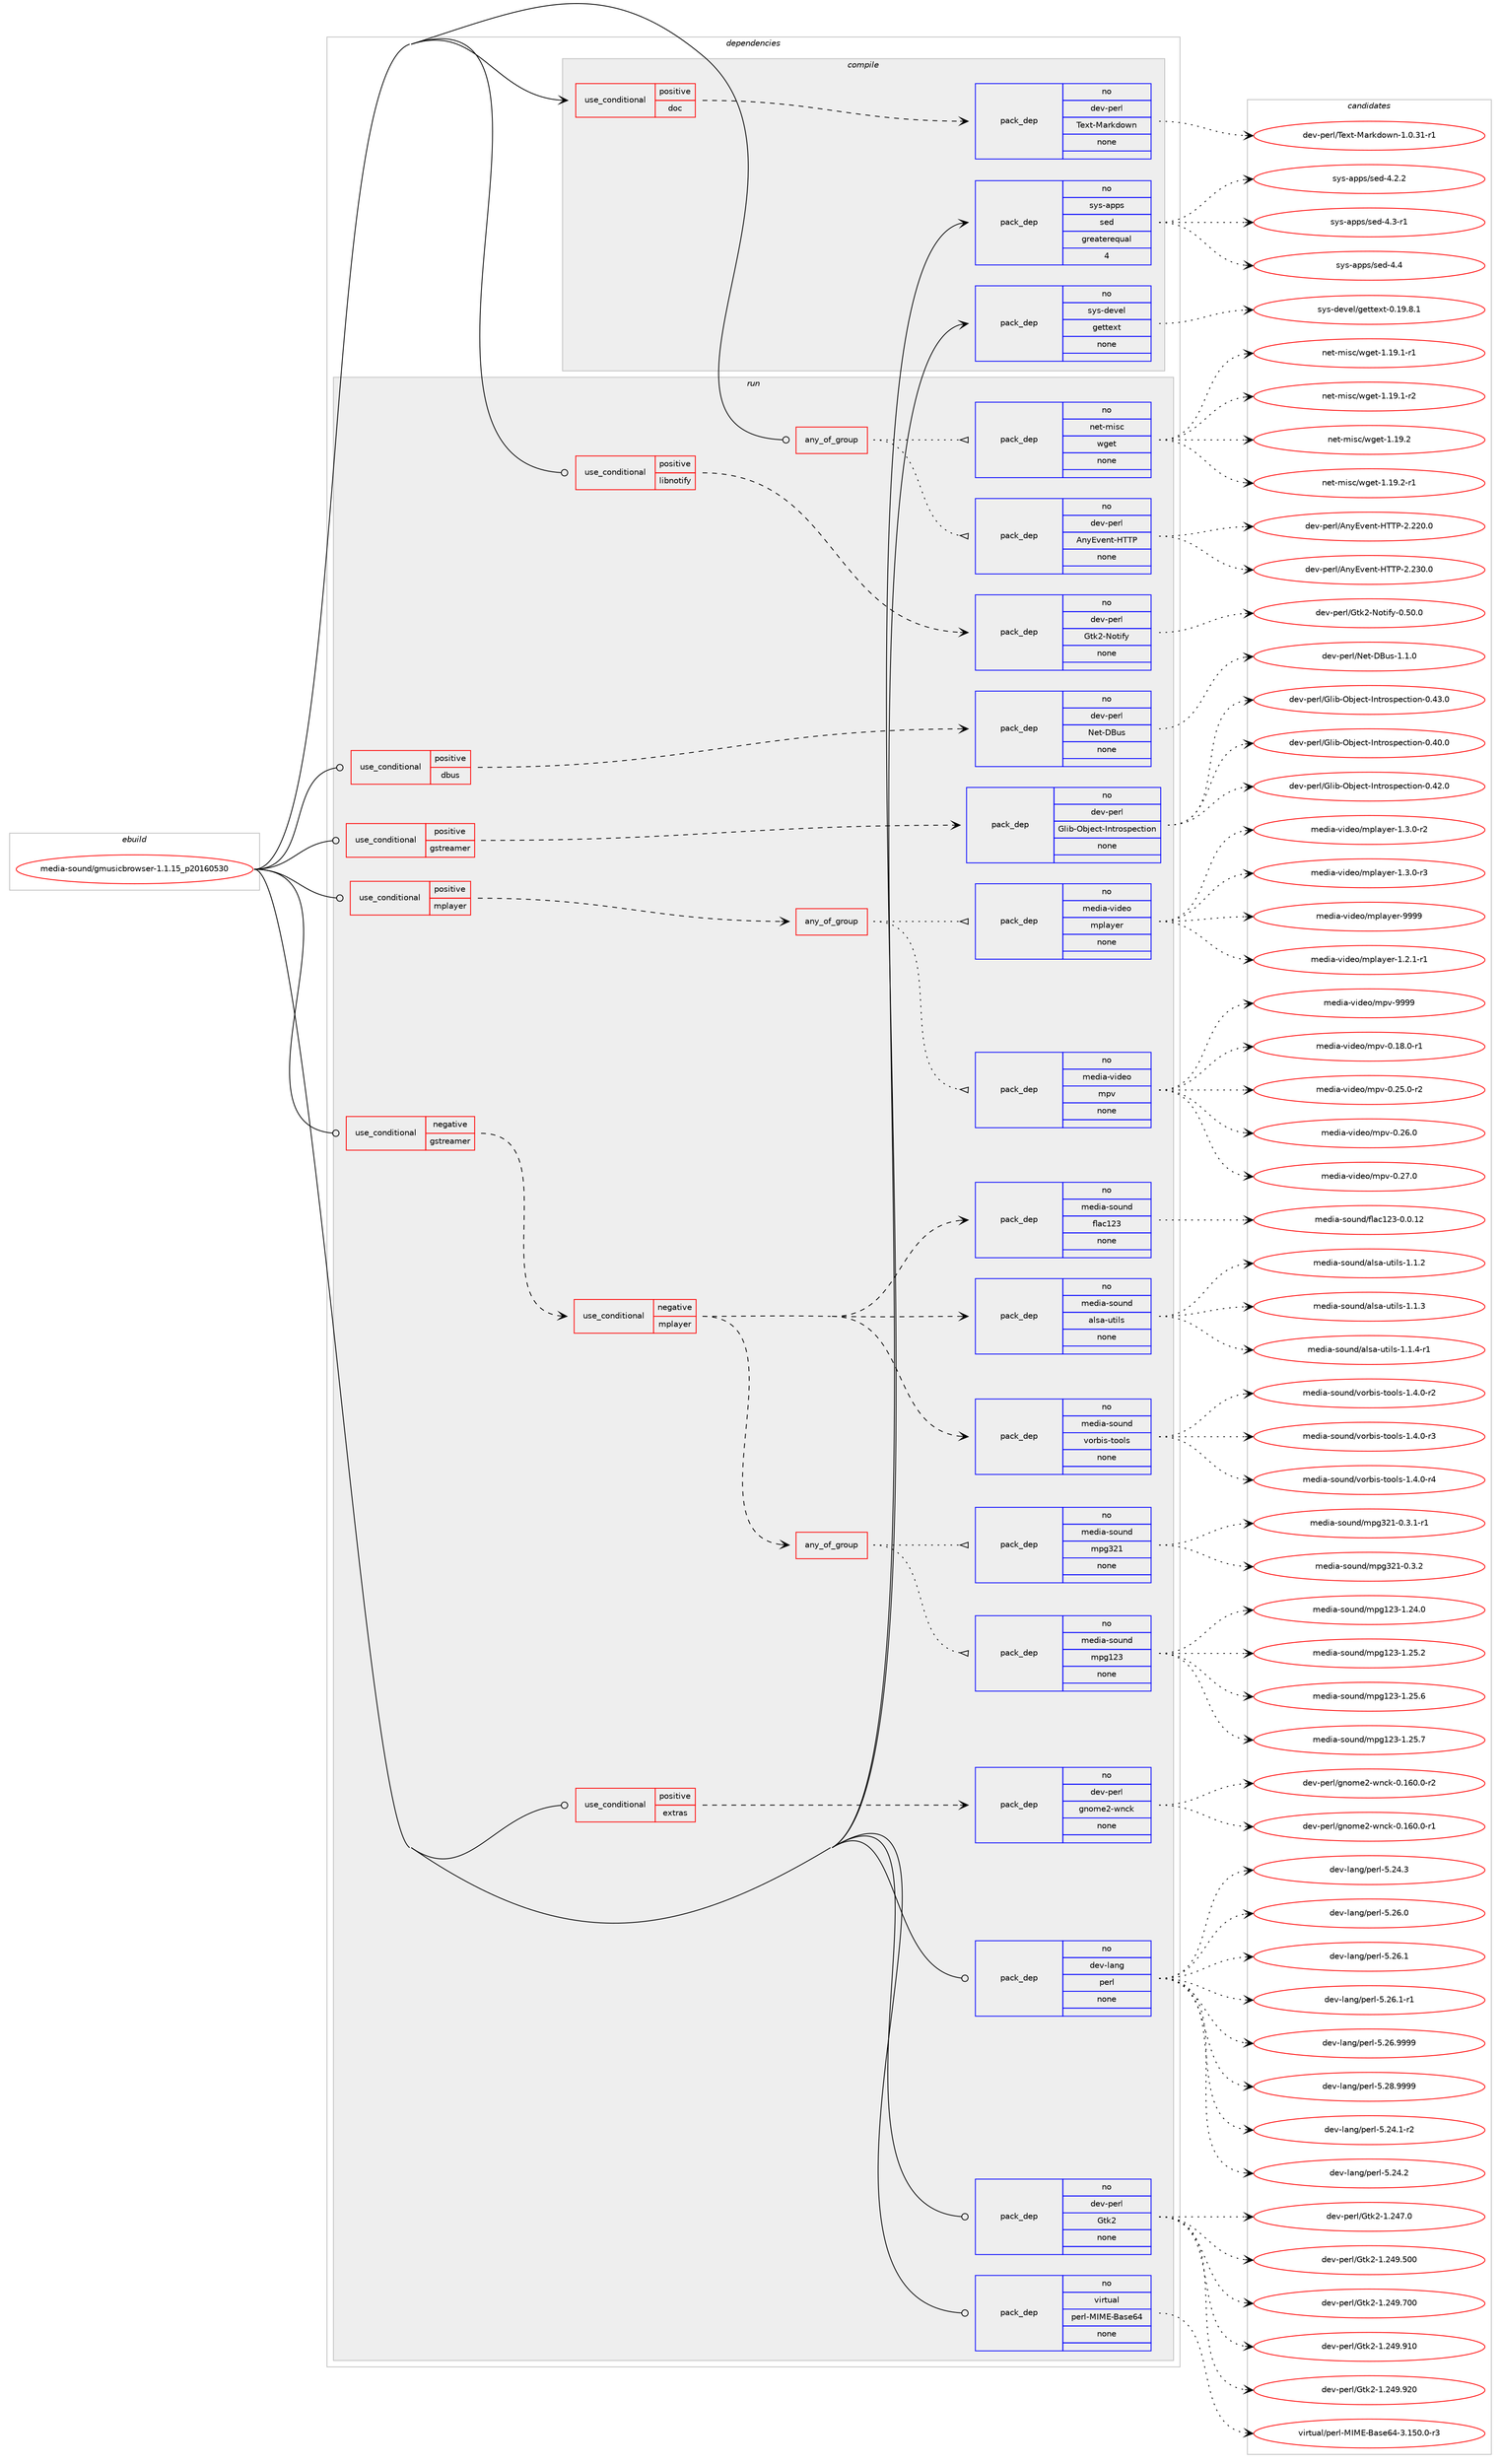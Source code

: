 digraph prolog {

# *************
# Graph options
# *************

newrank=true;
concentrate=true;
compound=true;
graph [rankdir=LR,fontname=Helvetica,fontsize=10,ranksep=1.5];#, ranksep=2.5, nodesep=0.2];
edge  [arrowhead=vee];
node  [fontname=Helvetica,fontsize=10];

# **********
# The ebuild
# **********

subgraph cluster_leftcol {
color=gray;
rank=same;
label=<<i>ebuild</i>>;
id [label="media-sound/gmusicbrowser-1.1.15_p20160530", color=red, width=4, href="../media-sound/gmusicbrowser-1.1.15_p20160530.svg"];
}

# ****************
# The dependencies
# ****************

subgraph cluster_midcol {
color=gray;
label=<<i>dependencies</i>>;
subgraph cluster_compile {
fillcolor="#eeeeee";
style=filled;
label=<<i>compile</i>>;
subgraph cond93394 {
dependency380877 [label=<<TABLE BORDER="0" CELLBORDER="1" CELLSPACING="0" CELLPADDING="4"><TR><TD ROWSPAN="3" CELLPADDING="10">use_conditional</TD></TR><TR><TD>positive</TD></TR><TR><TD>doc</TD></TR></TABLE>>, shape=none, color=red];
subgraph pack281358 {
dependency380878 [label=<<TABLE BORDER="0" CELLBORDER="1" CELLSPACING="0" CELLPADDING="4" WIDTH="220"><TR><TD ROWSPAN="6" CELLPADDING="30">pack_dep</TD></TR><TR><TD WIDTH="110">no</TD></TR><TR><TD>dev-perl</TD></TR><TR><TD>Text-Markdown</TD></TR><TR><TD>none</TD></TR><TR><TD></TD></TR></TABLE>>, shape=none, color=blue];
}
dependency380877:e -> dependency380878:w [weight=20,style="dashed",arrowhead="vee"];
}
id:e -> dependency380877:w [weight=20,style="solid",arrowhead="vee"];
subgraph pack281359 {
dependency380879 [label=<<TABLE BORDER="0" CELLBORDER="1" CELLSPACING="0" CELLPADDING="4" WIDTH="220"><TR><TD ROWSPAN="6" CELLPADDING="30">pack_dep</TD></TR><TR><TD WIDTH="110">no</TD></TR><TR><TD>sys-apps</TD></TR><TR><TD>sed</TD></TR><TR><TD>greaterequal</TD></TR><TR><TD>4</TD></TR></TABLE>>, shape=none, color=blue];
}
id:e -> dependency380879:w [weight=20,style="solid",arrowhead="vee"];
subgraph pack281360 {
dependency380880 [label=<<TABLE BORDER="0" CELLBORDER="1" CELLSPACING="0" CELLPADDING="4" WIDTH="220"><TR><TD ROWSPAN="6" CELLPADDING="30">pack_dep</TD></TR><TR><TD WIDTH="110">no</TD></TR><TR><TD>sys-devel</TD></TR><TR><TD>gettext</TD></TR><TR><TD>none</TD></TR><TR><TD></TD></TR></TABLE>>, shape=none, color=blue];
}
id:e -> dependency380880:w [weight=20,style="solid",arrowhead="vee"];
}
subgraph cluster_compileandrun {
fillcolor="#eeeeee";
style=filled;
label=<<i>compile and run</i>>;
}
subgraph cluster_run {
fillcolor="#eeeeee";
style=filled;
label=<<i>run</i>>;
subgraph any5964 {
dependency380881 [label=<<TABLE BORDER="0" CELLBORDER="1" CELLSPACING="0" CELLPADDING="4"><TR><TD CELLPADDING="10">any_of_group</TD></TR></TABLE>>, shape=none, color=red];subgraph pack281361 {
dependency380882 [label=<<TABLE BORDER="0" CELLBORDER="1" CELLSPACING="0" CELLPADDING="4" WIDTH="220"><TR><TD ROWSPAN="6" CELLPADDING="30">pack_dep</TD></TR><TR><TD WIDTH="110">no</TD></TR><TR><TD>net-misc</TD></TR><TR><TD>wget</TD></TR><TR><TD>none</TD></TR><TR><TD></TD></TR></TABLE>>, shape=none, color=blue];
}
dependency380881:e -> dependency380882:w [weight=20,style="dotted",arrowhead="oinv"];
subgraph pack281362 {
dependency380883 [label=<<TABLE BORDER="0" CELLBORDER="1" CELLSPACING="0" CELLPADDING="4" WIDTH="220"><TR><TD ROWSPAN="6" CELLPADDING="30">pack_dep</TD></TR><TR><TD WIDTH="110">no</TD></TR><TR><TD>dev-perl</TD></TR><TR><TD>AnyEvent-HTTP</TD></TR><TR><TD>none</TD></TR><TR><TD></TD></TR></TABLE>>, shape=none, color=blue];
}
dependency380881:e -> dependency380883:w [weight=20,style="dotted",arrowhead="oinv"];
}
id:e -> dependency380881:w [weight=20,style="solid",arrowhead="odot"];
subgraph cond93395 {
dependency380884 [label=<<TABLE BORDER="0" CELLBORDER="1" CELLSPACING="0" CELLPADDING="4"><TR><TD ROWSPAN="3" CELLPADDING="10">use_conditional</TD></TR><TR><TD>negative</TD></TR><TR><TD>gstreamer</TD></TR></TABLE>>, shape=none, color=red];
subgraph cond93396 {
dependency380885 [label=<<TABLE BORDER="0" CELLBORDER="1" CELLSPACING="0" CELLPADDING="4"><TR><TD ROWSPAN="3" CELLPADDING="10">use_conditional</TD></TR><TR><TD>negative</TD></TR><TR><TD>mplayer</TD></TR></TABLE>>, shape=none, color=red];
subgraph pack281363 {
dependency380886 [label=<<TABLE BORDER="0" CELLBORDER="1" CELLSPACING="0" CELLPADDING="4" WIDTH="220"><TR><TD ROWSPAN="6" CELLPADDING="30">pack_dep</TD></TR><TR><TD WIDTH="110">no</TD></TR><TR><TD>media-sound</TD></TR><TR><TD>alsa-utils</TD></TR><TR><TD>none</TD></TR><TR><TD></TD></TR></TABLE>>, shape=none, color=blue];
}
dependency380885:e -> dependency380886:w [weight=20,style="dashed",arrowhead="vee"];
subgraph pack281364 {
dependency380887 [label=<<TABLE BORDER="0" CELLBORDER="1" CELLSPACING="0" CELLPADDING="4" WIDTH="220"><TR><TD ROWSPAN="6" CELLPADDING="30">pack_dep</TD></TR><TR><TD WIDTH="110">no</TD></TR><TR><TD>media-sound</TD></TR><TR><TD>flac123</TD></TR><TR><TD>none</TD></TR><TR><TD></TD></TR></TABLE>>, shape=none, color=blue];
}
dependency380885:e -> dependency380887:w [weight=20,style="dashed",arrowhead="vee"];
subgraph any5965 {
dependency380888 [label=<<TABLE BORDER="0" CELLBORDER="1" CELLSPACING="0" CELLPADDING="4"><TR><TD CELLPADDING="10">any_of_group</TD></TR></TABLE>>, shape=none, color=red];subgraph pack281365 {
dependency380889 [label=<<TABLE BORDER="0" CELLBORDER="1" CELLSPACING="0" CELLPADDING="4" WIDTH="220"><TR><TD ROWSPAN="6" CELLPADDING="30">pack_dep</TD></TR><TR><TD WIDTH="110">no</TD></TR><TR><TD>media-sound</TD></TR><TR><TD>mpg123</TD></TR><TR><TD>none</TD></TR><TR><TD></TD></TR></TABLE>>, shape=none, color=blue];
}
dependency380888:e -> dependency380889:w [weight=20,style="dotted",arrowhead="oinv"];
subgraph pack281366 {
dependency380890 [label=<<TABLE BORDER="0" CELLBORDER="1" CELLSPACING="0" CELLPADDING="4" WIDTH="220"><TR><TD ROWSPAN="6" CELLPADDING="30">pack_dep</TD></TR><TR><TD WIDTH="110">no</TD></TR><TR><TD>media-sound</TD></TR><TR><TD>mpg321</TD></TR><TR><TD>none</TD></TR><TR><TD></TD></TR></TABLE>>, shape=none, color=blue];
}
dependency380888:e -> dependency380890:w [weight=20,style="dotted",arrowhead="oinv"];
}
dependency380885:e -> dependency380888:w [weight=20,style="dashed",arrowhead="vee"];
subgraph pack281367 {
dependency380891 [label=<<TABLE BORDER="0" CELLBORDER="1" CELLSPACING="0" CELLPADDING="4" WIDTH="220"><TR><TD ROWSPAN="6" CELLPADDING="30">pack_dep</TD></TR><TR><TD WIDTH="110">no</TD></TR><TR><TD>media-sound</TD></TR><TR><TD>vorbis-tools</TD></TR><TR><TD>none</TD></TR><TR><TD></TD></TR></TABLE>>, shape=none, color=blue];
}
dependency380885:e -> dependency380891:w [weight=20,style="dashed",arrowhead="vee"];
}
dependency380884:e -> dependency380885:w [weight=20,style="dashed",arrowhead="vee"];
}
id:e -> dependency380884:w [weight=20,style="solid",arrowhead="odot"];
subgraph cond93397 {
dependency380892 [label=<<TABLE BORDER="0" CELLBORDER="1" CELLSPACING="0" CELLPADDING="4"><TR><TD ROWSPAN="3" CELLPADDING="10">use_conditional</TD></TR><TR><TD>positive</TD></TR><TR><TD>dbus</TD></TR></TABLE>>, shape=none, color=red];
subgraph pack281368 {
dependency380893 [label=<<TABLE BORDER="0" CELLBORDER="1" CELLSPACING="0" CELLPADDING="4" WIDTH="220"><TR><TD ROWSPAN="6" CELLPADDING="30">pack_dep</TD></TR><TR><TD WIDTH="110">no</TD></TR><TR><TD>dev-perl</TD></TR><TR><TD>Net-DBus</TD></TR><TR><TD>none</TD></TR><TR><TD></TD></TR></TABLE>>, shape=none, color=blue];
}
dependency380892:e -> dependency380893:w [weight=20,style="dashed",arrowhead="vee"];
}
id:e -> dependency380892:w [weight=20,style="solid",arrowhead="odot"];
subgraph cond93398 {
dependency380894 [label=<<TABLE BORDER="0" CELLBORDER="1" CELLSPACING="0" CELLPADDING="4"><TR><TD ROWSPAN="3" CELLPADDING="10">use_conditional</TD></TR><TR><TD>positive</TD></TR><TR><TD>extras</TD></TR></TABLE>>, shape=none, color=red];
subgraph pack281369 {
dependency380895 [label=<<TABLE BORDER="0" CELLBORDER="1" CELLSPACING="0" CELLPADDING="4" WIDTH="220"><TR><TD ROWSPAN="6" CELLPADDING="30">pack_dep</TD></TR><TR><TD WIDTH="110">no</TD></TR><TR><TD>dev-perl</TD></TR><TR><TD>gnome2-wnck</TD></TR><TR><TD>none</TD></TR><TR><TD></TD></TR></TABLE>>, shape=none, color=blue];
}
dependency380894:e -> dependency380895:w [weight=20,style="dashed",arrowhead="vee"];
}
id:e -> dependency380894:w [weight=20,style="solid",arrowhead="odot"];
subgraph cond93399 {
dependency380896 [label=<<TABLE BORDER="0" CELLBORDER="1" CELLSPACING="0" CELLPADDING="4"><TR><TD ROWSPAN="3" CELLPADDING="10">use_conditional</TD></TR><TR><TD>positive</TD></TR><TR><TD>gstreamer</TD></TR></TABLE>>, shape=none, color=red];
subgraph pack281370 {
dependency380897 [label=<<TABLE BORDER="0" CELLBORDER="1" CELLSPACING="0" CELLPADDING="4" WIDTH="220"><TR><TD ROWSPAN="6" CELLPADDING="30">pack_dep</TD></TR><TR><TD WIDTH="110">no</TD></TR><TR><TD>dev-perl</TD></TR><TR><TD>Glib-Object-Introspection</TD></TR><TR><TD>none</TD></TR><TR><TD></TD></TR></TABLE>>, shape=none, color=blue];
}
dependency380896:e -> dependency380897:w [weight=20,style="dashed",arrowhead="vee"];
}
id:e -> dependency380896:w [weight=20,style="solid",arrowhead="odot"];
subgraph cond93400 {
dependency380898 [label=<<TABLE BORDER="0" CELLBORDER="1" CELLSPACING="0" CELLPADDING="4"><TR><TD ROWSPAN="3" CELLPADDING="10">use_conditional</TD></TR><TR><TD>positive</TD></TR><TR><TD>libnotify</TD></TR></TABLE>>, shape=none, color=red];
subgraph pack281371 {
dependency380899 [label=<<TABLE BORDER="0" CELLBORDER="1" CELLSPACING="0" CELLPADDING="4" WIDTH="220"><TR><TD ROWSPAN="6" CELLPADDING="30">pack_dep</TD></TR><TR><TD WIDTH="110">no</TD></TR><TR><TD>dev-perl</TD></TR><TR><TD>Gtk2-Notify</TD></TR><TR><TD>none</TD></TR><TR><TD></TD></TR></TABLE>>, shape=none, color=blue];
}
dependency380898:e -> dependency380899:w [weight=20,style="dashed",arrowhead="vee"];
}
id:e -> dependency380898:w [weight=20,style="solid",arrowhead="odot"];
subgraph cond93401 {
dependency380900 [label=<<TABLE BORDER="0" CELLBORDER="1" CELLSPACING="0" CELLPADDING="4"><TR><TD ROWSPAN="3" CELLPADDING="10">use_conditional</TD></TR><TR><TD>positive</TD></TR><TR><TD>mplayer</TD></TR></TABLE>>, shape=none, color=red];
subgraph any5966 {
dependency380901 [label=<<TABLE BORDER="0" CELLBORDER="1" CELLSPACING="0" CELLPADDING="4"><TR><TD CELLPADDING="10">any_of_group</TD></TR></TABLE>>, shape=none, color=red];subgraph pack281372 {
dependency380902 [label=<<TABLE BORDER="0" CELLBORDER="1" CELLSPACING="0" CELLPADDING="4" WIDTH="220"><TR><TD ROWSPAN="6" CELLPADDING="30">pack_dep</TD></TR><TR><TD WIDTH="110">no</TD></TR><TR><TD>media-video</TD></TR><TR><TD>mplayer</TD></TR><TR><TD>none</TD></TR><TR><TD></TD></TR></TABLE>>, shape=none, color=blue];
}
dependency380901:e -> dependency380902:w [weight=20,style="dotted",arrowhead="oinv"];
subgraph pack281373 {
dependency380903 [label=<<TABLE BORDER="0" CELLBORDER="1" CELLSPACING="0" CELLPADDING="4" WIDTH="220"><TR><TD ROWSPAN="6" CELLPADDING="30">pack_dep</TD></TR><TR><TD WIDTH="110">no</TD></TR><TR><TD>media-video</TD></TR><TR><TD>mpv</TD></TR><TR><TD>none</TD></TR><TR><TD></TD></TR></TABLE>>, shape=none, color=blue];
}
dependency380901:e -> dependency380903:w [weight=20,style="dotted",arrowhead="oinv"];
}
dependency380900:e -> dependency380901:w [weight=20,style="dashed",arrowhead="vee"];
}
id:e -> dependency380900:w [weight=20,style="solid",arrowhead="odot"];
subgraph pack281374 {
dependency380904 [label=<<TABLE BORDER="0" CELLBORDER="1" CELLSPACING="0" CELLPADDING="4" WIDTH="220"><TR><TD ROWSPAN="6" CELLPADDING="30">pack_dep</TD></TR><TR><TD WIDTH="110">no</TD></TR><TR><TD>dev-lang</TD></TR><TR><TD>perl</TD></TR><TR><TD>none</TD></TR><TR><TD></TD></TR></TABLE>>, shape=none, color=blue];
}
id:e -> dependency380904:w [weight=20,style="solid",arrowhead="odot"];
subgraph pack281375 {
dependency380905 [label=<<TABLE BORDER="0" CELLBORDER="1" CELLSPACING="0" CELLPADDING="4" WIDTH="220"><TR><TD ROWSPAN="6" CELLPADDING="30">pack_dep</TD></TR><TR><TD WIDTH="110">no</TD></TR><TR><TD>dev-perl</TD></TR><TR><TD>Gtk2</TD></TR><TR><TD>none</TD></TR><TR><TD></TD></TR></TABLE>>, shape=none, color=blue];
}
id:e -> dependency380905:w [weight=20,style="solid",arrowhead="odot"];
subgraph pack281376 {
dependency380906 [label=<<TABLE BORDER="0" CELLBORDER="1" CELLSPACING="0" CELLPADDING="4" WIDTH="220"><TR><TD ROWSPAN="6" CELLPADDING="30">pack_dep</TD></TR><TR><TD WIDTH="110">no</TD></TR><TR><TD>virtual</TD></TR><TR><TD>perl-MIME-Base64</TD></TR><TR><TD>none</TD></TR><TR><TD></TD></TR></TABLE>>, shape=none, color=blue];
}
id:e -> dependency380906:w [weight=20,style="solid",arrowhead="odot"];
}
}

# **************
# The candidates
# **************

subgraph cluster_choices {
rank=same;
color=gray;
label=<<i>candidates</i>>;

subgraph choice281358 {
color=black;
nodesep=1;
choice100101118451121011141084784101120116457797114107100111119110454946484651494511449 [label="dev-perl/Text-Markdown-1.0.31-r1", color=red, width=4,href="../dev-perl/Text-Markdown-1.0.31-r1.svg"];
dependency380878:e -> choice100101118451121011141084784101120116457797114107100111119110454946484651494511449:w [style=dotted,weight="100"];
}
subgraph choice281359 {
color=black;
nodesep=1;
choice115121115459711211211547115101100455246504650 [label="sys-apps/sed-4.2.2", color=red, width=4,href="../sys-apps/sed-4.2.2.svg"];
choice115121115459711211211547115101100455246514511449 [label="sys-apps/sed-4.3-r1", color=red, width=4,href="../sys-apps/sed-4.3-r1.svg"];
choice11512111545971121121154711510110045524652 [label="sys-apps/sed-4.4", color=red, width=4,href="../sys-apps/sed-4.4.svg"];
dependency380879:e -> choice115121115459711211211547115101100455246504650:w [style=dotted,weight="100"];
dependency380879:e -> choice115121115459711211211547115101100455246514511449:w [style=dotted,weight="100"];
dependency380879:e -> choice11512111545971121121154711510110045524652:w [style=dotted,weight="100"];
}
subgraph choice281360 {
color=black;
nodesep=1;
choice1151211154510010111810110847103101116116101120116454846495746564649 [label="sys-devel/gettext-0.19.8.1", color=red, width=4,href="../sys-devel/gettext-0.19.8.1.svg"];
dependency380880:e -> choice1151211154510010111810110847103101116116101120116454846495746564649:w [style=dotted,weight="100"];
}
subgraph choice281361 {
color=black;
nodesep=1;
choice110101116451091051159947119103101116454946495746494511449 [label="net-misc/wget-1.19.1-r1", color=red, width=4,href="../net-misc/wget-1.19.1-r1.svg"];
choice110101116451091051159947119103101116454946495746494511450 [label="net-misc/wget-1.19.1-r2", color=red, width=4,href="../net-misc/wget-1.19.1-r2.svg"];
choice11010111645109105115994711910310111645494649574650 [label="net-misc/wget-1.19.2", color=red, width=4,href="../net-misc/wget-1.19.2.svg"];
choice110101116451091051159947119103101116454946495746504511449 [label="net-misc/wget-1.19.2-r1", color=red, width=4,href="../net-misc/wget-1.19.2-r1.svg"];
dependency380882:e -> choice110101116451091051159947119103101116454946495746494511449:w [style=dotted,weight="100"];
dependency380882:e -> choice110101116451091051159947119103101116454946495746494511450:w [style=dotted,weight="100"];
dependency380882:e -> choice11010111645109105115994711910310111645494649574650:w [style=dotted,weight="100"];
dependency380882:e -> choice110101116451091051159947119103101116454946495746504511449:w [style=dotted,weight="100"];
}
subgraph choice281362 {
color=black;
nodesep=1;
choice1001011184511210111410847651101216911810111011645728484804550465050484648 [label="dev-perl/AnyEvent-HTTP-2.220.0", color=red, width=4,href="../dev-perl/AnyEvent-HTTP-2.220.0.svg"];
choice1001011184511210111410847651101216911810111011645728484804550465051484648 [label="dev-perl/AnyEvent-HTTP-2.230.0", color=red, width=4,href="../dev-perl/AnyEvent-HTTP-2.230.0.svg"];
dependency380883:e -> choice1001011184511210111410847651101216911810111011645728484804550465050484648:w [style=dotted,weight="100"];
dependency380883:e -> choice1001011184511210111410847651101216911810111011645728484804550465051484648:w [style=dotted,weight="100"];
}
subgraph choice281363 {
color=black;
nodesep=1;
choice109101100105974511511111711010047971081159745117116105108115454946494650 [label="media-sound/alsa-utils-1.1.2", color=red, width=4,href="../media-sound/alsa-utils-1.1.2.svg"];
choice109101100105974511511111711010047971081159745117116105108115454946494651 [label="media-sound/alsa-utils-1.1.3", color=red, width=4,href="../media-sound/alsa-utils-1.1.3.svg"];
choice1091011001059745115111117110100479710811597451171161051081154549464946524511449 [label="media-sound/alsa-utils-1.1.4-r1", color=red, width=4,href="../media-sound/alsa-utils-1.1.4-r1.svg"];
dependency380886:e -> choice109101100105974511511111711010047971081159745117116105108115454946494650:w [style=dotted,weight="100"];
dependency380886:e -> choice109101100105974511511111711010047971081159745117116105108115454946494651:w [style=dotted,weight="100"];
dependency380886:e -> choice1091011001059745115111117110100479710811597451171161051081154549464946524511449:w [style=dotted,weight="100"];
}
subgraph choice281364 {
color=black;
nodesep=1;
choice109101100105974511511111711010047102108979949505145484648464950 [label="media-sound/flac123-0.0.12", color=red, width=4,href="../media-sound/flac123-0.0.12.svg"];
dependency380887:e -> choice109101100105974511511111711010047102108979949505145484648464950:w [style=dotted,weight="100"];
}
subgraph choice281365 {
color=black;
nodesep=1;
choice10910110010597451151111171101004710911210349505145494650524648 [label="media-sound/mpg123-1.24.0", color=red, width=4,href="../media-sound/mpg123-1.24.0.svg"];
choice10910110010597451151111171101004710911210349505145494650534650 [label="media-sound/mpg123-1.25.2", color=red, width=4,href="../media-sound/mpg123-1.25.2.svg"];
choice10910110010597451151111171101004710911210349505145494650534654 [label="media-sound/mpg123-1.25.6", color=red, width=4,href="../media-sound/mpg123-1.25.6.svg"];
choice10910110010597451151111171101004710911210349505145494650534655 [label="media-sound/mpg123-1.25.7", color=red, width=4,href="../media-sound/mpg123-1.25.7.svg"];
dependency380889:e -> choice10910110010597451151111171101004710911210349505145494650524648:w [style=dotted,weight="100"];
dependency380889:e -> choice10910110010597451151111171101004710911210349505145494650534650:w [style=dotted,weight="100"];
dependency380889:e -> choice10910110010597451151111171101004710911210349505145494650534654:w [style=dotted,weight="100"];
dependency380889:e -> choice10910110010597451151111171101004710911210349505145494650534655:w [style=dotted,weight="100"];
}
subgraph choice281366 {
color=black;
nodesep=1;
choice1091011001059745115111117110100471091121035150494548465146494511449 [label="media-sound/mpg321-0.3.1-r1", color=red, width=4,href="../media-sound/mpg321-0.3.1-r1.svg"];
choice109101100105974511511111711010047109112103515049454846514650 [label="media-sound/mpg321-0.3.2", color=red, width=4,href="../media-sound/mpg321-0.3.2.svg"];
dependency380890:e -> choice1091011001059745115111117110100471091121035150494548465146494511449:w [style=dotted,weight="100"];
dependency380890:e -> choice109101100105974511511111711010047109112103515049454846514650:w [style=dotted,weight="100"];
}
subgraph choice281367 {
color=black;
nodesep=1;
choice10910110010597451151111171101004711811111498105115451161111111081154549465246484511450 [label="media-sound/vorbis-tools-1.4.0-r2", color=red, width=4,href="../media-sound/vorbis-tools-1.4.0-r2.svg"];
choice10910110010597451151111171101004711811111498105115451161111111081154549465246484511451 [label="media-sound/vorbis-tools-1.4.0-r3", color=red, width=4,href="../media-sound/vorbis-tools-1.4.0-r3.svg"];
choice10910110010597451151111171101004711811111498105115451161111111081154549465246484511452 [label="media-sound/vorbis-tools-1.4.0-r4", color=red, width=4,href="../media-sound/vorbis-tools-1.4.0-r4.svg"];
dependency380891:e -> choice10910110010597451151111171101004711811111498105115451161111111081154549465246484511450:w [style=dotted,weight="100"];
dependency380891:e -> choice10910110010597451151111171101004711811111498105115451161111111081154549465246484511451:w [style=dotted,weight="100"];
dependency380891:e -> choice10910110010597451151111171101004711811111498105115451161111111081154549465246484511452:w [style=dotted,weight="100"];
}
subgraph choice281368 {
color=black;
nodesep=1;
choice100101118451121011141084778101116456866117115454946494648 [label="dev-perl/Net-DBus-1.1.0", color=red, width=4,href="../dev-perl/Net-DBus-1.1.0.svg"];
dependency380893:e -> choice100101118451121011141084778101116456866117115454946494648:w [style=dotted,weight="100"];
}
subgraph choice281369 {
color=black;
nodesep=1;
choice100101118451121011141084710311011110910150451191109910745484649544846484511449 [label="dev-perl/gnome2-wnck-0.160.0-r1", color=red, width=4,href="../dev-perl/gnome2-wnck-0.160.0-r1.svg"];
choice100101118451121011141084710311011110910150451191109910745484649544846484511450 [label="dev-perl/gnome2-wnck-0.160.0-r2", color=red, width=4,href="../dev-perl/gnome2-wnck-0.160.0-r2.svg"];
dependency380895:e -> choice100101118451121011141084710311011110910150451191109910745484649544846484511449:w [style=dotted,weight="100"];
dependency380895:e -> choice100101118451121011141084710311011110910150451191109910745484649544846484511450:w [style=dotted,weight="100"];
}
subgraph choice281370 {
color=black;
nodesep=1;
choice100101118451121011141084771108105984579981061019911645731101161141111151121019911610511111045484652484648 [label="dev-perl/Glib-Object-Introspection-0.40.0", color=red, width=4,href="../dev-perl/Glib-Object-Introspection-0.40.0.svg"];
choice100101118451121011141084771108105984579981061019911645731101161141111151121019911610511111045484652504648 [label="dev-perl/Glib-Object-Introspection-0.42.0", color=red, width=4,href="../dev-perl/Glib-Object-Introspection-0.42.0.svg"];
choice100101118451121011141084771108105984579981061019911645731101161141111151121019911610511111045484652514648 [label="dev-perl/Glib-Object-Introspection-0.43.0", color=red, width=4,href="../dev-perl/Glib-Object-Introspection-0.43.0.svg"];
dependency380897:e -> choice100101118451121011141084771108105984579981061019911645731101161141111151121019911610511111045484652484648:w [style=dotted,weight="100"];
dependency380897:e -> choice100101118451121011141084771108105984579981061019911645731101161141111151121019911610511111045484652504648:w [style=dotted,weight="100"];
dependency380897:e -> choice100101118451121011141084771108105984579981061019911645731101161141111151121019911610511111045484652514648:w [style=dotted,weight="100"];
}
subgraph choice281371 {
color=black;
nodesep=1;
choice10010111845112101114108477111610750457811111610510212145484653484648 [label="dev-perl/Gtk2-Notify-0.50.0", color=red, width=4,href="../dev-perl/Gtk2-Notify-0.50.0.svg"];
dependency380899:e -> choice10010111845112101114108477111610750457811111610510212145484653484648:w [style=dotted,weight="100"];
}
subgraph choice281372 {
color=black;
nodesep=1;
choice109101100105974511810510010111147109112108971211011144549465046494511449 [label="media-video/mplayer-1.2.1-r1", color=red, width=4,href="../media-video/mplayer-1.2.1-r1.svg"];
choice109101100105974511810510010111147109112108971211011144549465146484511450 [label="media-video/mplayer-1.3.0-r2", color=red, width=4,href="../media-video/mplayer-1.3.0-r2.svg"];
choice109101100105974511810510010111147109112108971211011144549465146484511451 [label="media-video/mplayer-1.3.0-r3", color=red, width=4,href="../media-video/mplayer-1.3.0-r3.svg"];
choice109101100105974511810510010111147109112108971211011144557575757 [label="media-video/mplayer-9999", color=red, width=4,href="../media-video/mplayer-9999.svg"];
dependency380902:e -> choice109101100105974511810510010111147109112108971211011144549465046494511449:w [style=dotted,weight="100"];
dependency380902:e -> choice109101100105974511810510010111147109112108971211011144549465146484511450:w [style=dotted,weight="100"];
dependency380902:e -> choice109101100105974511810510010111147109112108971211011144549465146484511451:w [style=dotted,weight="100"];
dependency380902:e -> choice109101100105974511810510010111147109112108971211011144557575757:w [style=dotted,weight="100"];
}
subgraph choice281373 {
color=black;
nodesep=1;
choice109101100105974511810510010111147109112118454846495646484511449 [label="media-video/mpv-0.18.0-r1", color=red, width=4,href="../media-video/mpv-0.18.0-r1.svg"];
choice109101100105974511810510010111147109112118454846505346484511450 [label="media-video/mpv-0.25.0-r2", color=red, width=4,href="../media-video/mpv-0.25.0-r2.svg"];
choice10910110010597451181051001011114710911211845484650544648 [label="media-video/mpv-0.26.0", color=red, width=4,href="../media-video/mpv-0.26.0.svg"];
choice10910110010597451181051001011114710911211845484650554648 [label="media-video/mpv-0.27.0", color=red, width=4,href="../media-video/mpv-0.27.0.svg"];
choice1091011001059745118105100101111471091121184557575757 [label="media-video/mpv-9999", color=red, width=4,href="../media-video/mpv-9999.svg"];
dependency380903:e -> choice109101100105974511810510010111147109112118454846495646484511449:w [style=dotted,weight="100"];
dependency380903:e -> choice109101100105974511810510010111147109112118454846505346484511450:w [style=dotted,weight="100"];
dependency380903:e -> choice10910110010597451181051001011114710911211845484650544648:w [style=dotted,weight="100"];
dependency380903:e -> choice10910110010597451181051001011114710911211845484650554648:w [style=dotted,weight="100"];
dependency380903:e -> choice1091011001059745118105100101111471091121184557575757:w [style=dotted,weight="100"];
}
subgraph choice281374 {
color=black;
nodesep=1;
choice100101118451089711010347112101114108455346505246494511450 [label="dev-lang/perl-5.24.1-r2", color=red, width=4,href="../dev-lang/perl-5.24.1-r2.svg"];
choice10010111845108971101034711210111410845534650524650 [label="dev-lang/perl-5.24.2", color=red, width=4,href="../dev-lang/perl-5.24.2.svg"];
choice10010111845108971101034711210111410845534650524651 [label="dev-lang/perl-5.24.3", color=red, width=4,href="../dev-lang/perl-5.24.3.svg"];
choice10010111845108971101034711210111410845534650544648 [label="dev-lang/perl-5.26.0", color=red, width=4,href="../dev-lang/perl-5.26.0.svg"];
choice10010111845108971101034711210111410845534650544649 [label="dev-lang/perl-5.26.1", color=red, width=4,href="../dev-lang/perl-5.26.1.svg"];
choice100101118451089711010347112101114108455346505446494511449 [label="dev-lang/perl-5.26.1-r1", color=red, width=4,href="../dev-lang/perl-5.26.1-r1.svg"];
choice10010111845108971101034711210111410845534650544657575757 [label="dev-lang/perl-5.26.9999", color=red, width=4,href="../dev-lang/perl-5.26.9999.svg"];
choice10010111845108971101034711210111410845534650564657575757 [label="dev-lang/perl-5.28.9999", color=red, width=4,href="../dev-lang/perl-5.28.9999.svg"];
dependency380904:e -> choice100101118451089711010347112101114108455346505246494511450:w [style=dotted,weight="100"];
dependency380904:e -> choice10010111845108971101034711210111410845534650524650:w [style=dotted,weight="100"];
dependency380904:e -> choice10010111845108971101034711210111410845534650524651:w [style=dotted,weight="100"];
dependency380904:e -> choice10010111845108971101034711210111410845534650544648:w [style=dotted,weight="100"];
dependency380904:e -> choice10010111845108971101034711210111410845534650544649:w [style=dotted,weight="100"];
dependency380904:e -> choice100101118451089711010347112101114108455346505446494511449:w [style=dotted,weight="100"];
dependency380904:e -> choice10010111845108971101034711210111410845534650544657575757:w [style=dotted,weight="100"];
dependency380904:e -> choice10010111845108971101034711210111410845534650564657575757:w [style=dotted,weight="100"];
}
subgraph choice281375 {
color=black;
nodesep=1;
choice100101118451121011141084771116107504549465052554648 [label="dev-perl/Gtk2-1.247.0", color=red, width=4,href="../dev-perl/Gtk2-1.247.0.svg"];
choice1001011184511210111410847711161075045494650525746534848 [label="dev-perl/Gtk2-1.249.500", color=red, width=4,href="../dev-perl/Gtk2-1.249.500.svg"];
choice1001011184511210111410847711161075045494650525746554848 [label="dev-perl/Gtk2-1.249.700", color=red, width=4,href="../dev-perl/Gtk2-1.249.700.svg"];
choice1001011184511210111410847711161075045494650525746574948 [label="dev-perl/Gtk2-1.249.910", color=red, width=4,href="../dev-perl/Gtk2-1.249.910.svg"];
choice1001011184511210111410847711161075045494650525746575048 [label="dev-perl/Gtk2-1.249.920", color=red, width=4,href="../dev-perl/Gtk2-1.249.920.svg"];
dependency380905:e -> choice100101118451121011141084771116107504549465052554648:w [style=dotted,weight="100"];
dependency380905:e -> choice1001011184511210111410847711161075045494650525746534848:w [style=dotted,weight="100"];
dependency380905:e -> choice1001011184511210111410847711161075045494650525746554848:w [style=dotted,weight="100"];
dependency380905:e -> choice1001011184511210111410847711161075045494650525746574948:w [style=dotted,weight="100"];
dependency380905:e -> choice1001011184511210111410847711161075045494650525746575048:w [style=dotted,weight="100"];
}
subgraph choice281376 {
color=black;
nodesep=1;
choice11810511411611797108471121011141084577737769456697115101545245514649534846484511451 [label="virtual/perl-MIME-Base64-3.150.0-r3", color=red, width=4,href="../virtual/perl-MIME-Base64-3.150.0-r3.svg"];
dependency380906:e -> choice11810511411611797108471121011141084577737769456697115101545245514649534846484511451:w [style=dotted,weight="100"];
}
}

}

